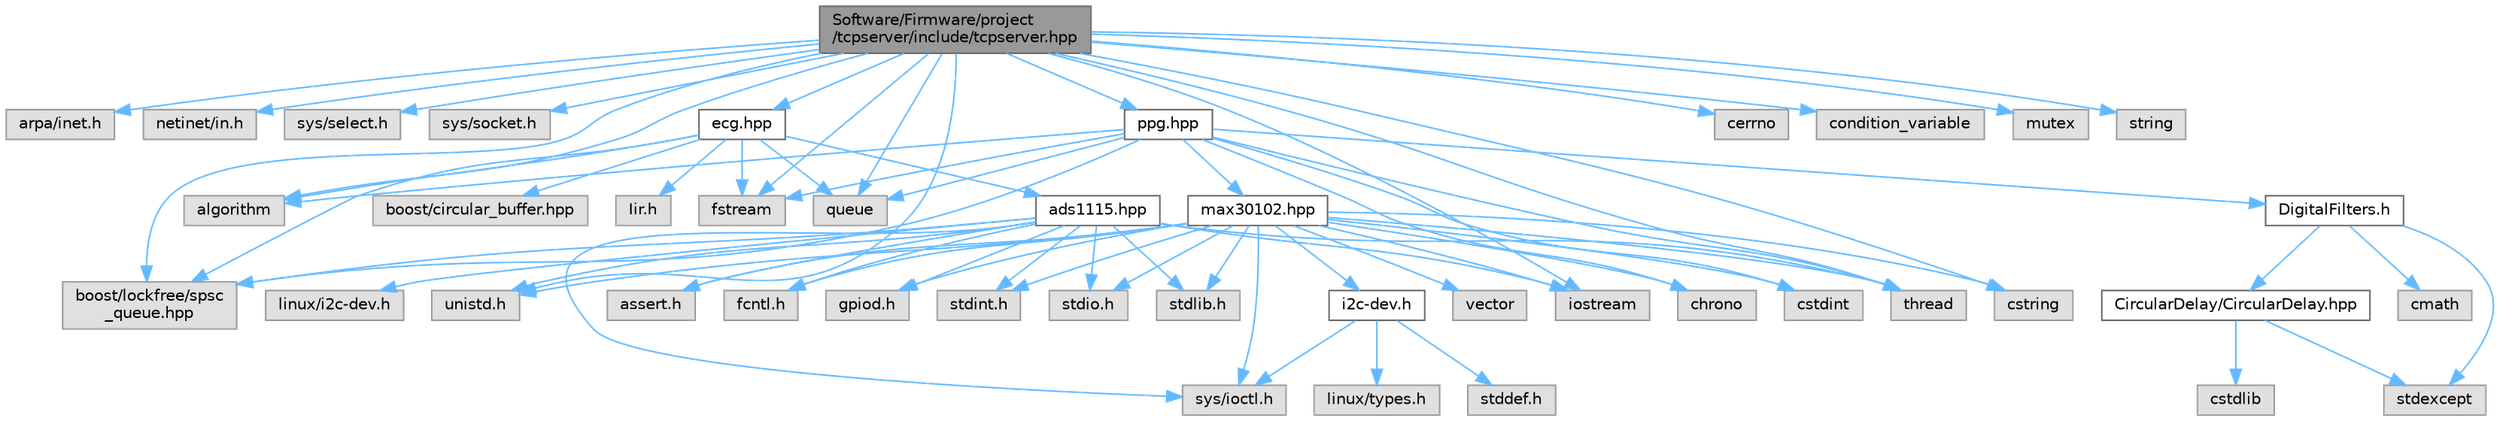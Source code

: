 digraph "Software/Firmware/project/tcpserver/include/tcpserver.hpp"
{
 // LATEX_PDF_SIZE
  bgcolor="transparent";
  edge [fontname=Helvetica,fontsize=10,labelfontname=Helvetica,labelfontsize=10];
  node [fontname=Helvetica,fontsize=10,shape=box,height=0.2,width=0.4];
  Node1 [id="Node000001",label="Software/Firmware/project\l/tcpserver/include/tcpserver.hpp",height=0.2,width=0.4,color="gray40", fillcolor="grey60", style="filled", fontcolor="black",tooltip=" "];
  Node1 -> Node2 [id="edge1_Node000001_Node000002",color="steelblue1",style="solid",tooltip=" "];
  Node2 [id="Node000002",label="arpa/inet.h",height=0.2,width=0.4,color="grey60", fillcolor="#E0E0E0", style="filled",tooltip=" "];
  Node1 -> Node3 [id="edge2_Node000001_Node000003",color="steelblue1",style="solid",tooltip=" "];
  Node3 [id="Node000003",label="netinet/in.h",height=0.2,width=0.4,color="grey60", fillcolor="#E0E0E0", style="filled",tooltip=" "];
  Node1 -> Node4 [id="edge3_Node000001_Node000004",color="steelblue1",style="solid",tooltip=" "];
  Node4 [id="Node000004",label="sys/select.h",height=0.2,width=0.4,color="grey60", fillcolor="#E0E0E0", style="filled",tooltip=" "];
  Node1 -> Node5 [id="edge4_Node000001_Node000005",color="steelblue1",style="solid",tooltip=" "];
  Node5 [id="Node000005",label="sys/socket.h",height=0.2,width=0.4,color="grey60", fillcolor="#E0E0E0", style="filled",tooltip=" "];
  Node1 -> Node6 [id="edge5_Node000001_Node000006",color="steelblue1",style="solid",tooltip=" "];
  Node6 [id="Node000006",label="unistd.h",height=0.2,width=0.4,color="grey60", fillcolor="#E0E0E0", style="filled",tooltip=" "];
  Node1 -> Node7 [id="edge6_Node000001_Node000007",color="steelblue1",style="solid",tooltip=" "];
  Node7 [id="Node000007",label="algorithm",height=0.2,width=0.4,color="grey60", fillcolor="#E0E0E0", style="filled",tooltip=" "];
  Node1 -> Node8 [id="edge7_Node000001_Node000008",color="steelblue1",style="solid",tooltip=" "];
  Node8 [id="Node000008",label="boost/lockfree/spsc\l_queue.hpp",height=0.2,width=0.4,color="grey60", fillcolor="#E0E0E0", style="filled",tooltip=" "];
  Node1 -> Node9 [id="edge8_Node000001_Node000009",color="steelblue1",style="solid",tooltip=" "];
  Node9 [id="Node000009",label="cerrno",height=0.2,width=0.4,color="grey60", fillcolor="#E0E0E0", style="filled",tooltip=" "];
  Node1 -> Node10 [id="edge9_Node000001_Node000010",color="steelblue1",style="solid",tooltip=" "];
  Node10 [id="Node000010",label="condition_variable",height=0.2,width=0.4,color="grey60", fillcolor="#E0E0E0", style="filled",tooltip=" "];
  Node1 -> Node11 [id="edge10_Node000001_Node000011",color="steelblue1",style="solid",tooltip=" "];
  Node11 [id="Node000011",label="cstring",height=0.2,width=0.4,color="grey60", fillcolor="#E0E0E0", style="filled",tooltip=" "];
  Node1 -> Node12 [id="edge11_Node000001_Node000012",color="steelblue1",style="solid",tooltip=" "];
  Node12 [id="Node000012",label="fstream",height=0.2,width=0.4,color="grey60", fillcolor="#E0E0E0", style="filled",tooltip=" "];
  Node1 -> Node13 [id="edge12_Node000001_Node000013",color="steelblue1",style="solid",tooltip=" "];
  Node13 [id="Node000013",label="iostream",height=0.2,width=0.4,color="grey60", fillcolor="#E0E0E0", style="filled",tooltip=" "];
  Node1 -> Node14 [id="edge13_Node000001_Node000014",color="steelblue1",style="solid",tooltip=" "];
  Node14 [id="Node000014",label="mutex",height=0.2,width=0.4,color="grey60", fillcolor="#E0E0E0", style="filled",tooltip=" "];
  Node1 -> Node15 [id="edge14_Node000001_Node000015",color="steelblue1",style="solid",tooltip=" "];
  Node15 [id="Node000015",label="queue",height=0.2,width=0.4,color="grey60", fillcolor="#E0E0E0", style="filled",tooltip=" "];
  Node1 -> Node16 [id="edge15_Node000001_Node000016",color="steelblue1",style="solid",tooltip=" "];
  Node16 [id="Node000016",label="string",height=0.2,width=0.4,color="grey60", fillcolor="#E0E0E0", style="filled",tooltip=" "];
  Node1 -> Node17 [id="edge16_Node000001_Node000017",color="steelblue1",style="solid",tooltip=" "];
  Node17 [id="Node000017",label="thread",height=0.2,width=0.4,color="grey60", fillcolor="#E0E0E0", style="filled",tooltip=" "];
  Node1 -> Node18 [id="edge17_Node000001_Node000018",color="steelblue1",style="solid",tooltip=" "];
  Node18 [id="Node000018",label="ecg.hpp",height=0.2,width=0.4,color="grey40", fillcolor="white", style="filled",URL="$ecg_8hpp.html",tooltip=" "];
  Node18 -> Node7 [id="edge18_Node000018_Node000007",color="steelblue1",style="solid",tooltip=" "];
  Node18 -> Node19 [id="edge19_Node000018_Node000019",color="steelblue1",style="solid",tooltip=" "];
  Node19 [id="Node000019",label="boost/circular_buffer.hpp",height=0.2,width=0.4,color="grey60", fillcolor="#E0E0E0", style="filled",tooltip=" "];
  Node18 -> Node8 [id="edge20_Node000018_Node000008",color="steelblue1",style="solid",tooltip=" "];
  Node18 -> Node12 [id="edge21_Node000018_Node000012",color="steelblue1",style="solid",tooltip=" "];
  Node18 -> Node15 [id="edge22_Node000018_Node000015",color="steelblue1",style="solid",tooltip=" "];
  Node18 -> Node20 [id="edge23_Node000018_Node000020",color="steelblue1",style="solid",tooltip=" "];
  Node20 [id="Node000020",label="Iir.h",height=0.2,width=0.4,color="grey60", fillcolor="#E0E0E0", style="filled",tooltip=" "];
  Node18 -> Node21 [id="edge24_Node000018_Node000021",color="steelblue1",style="solid",tooltip=" "];
  Node21 [id="Node000021",label="ads1115.hpp",height=0.2,width=0.4,color="grey40", fillcolor="white", style="filled",URL="$ads1115_8hpp.html",tooltip=" "];
  Node21 -> Node22 [id="edge25_Node000021_Node000022",color="steelblue1",style="solid",tooltip=" "];
  Node22 [id="Node000022",label="assert.h",height=0.2,width=0.4,color="grey60", fillcolor="#E0E0E0", style="filled",tooltip=" "];
  Node21 -> Node23 [id="edge26_Node000021_Node000023",color="steelblue1",style="solid",tooltip=" "];
  Node23 [id="Node000023",label="fcntl.h",height=0.2,width=0.4,color="grey60", fillcolor="#E0E0E0", style="filled",tooltip=" "];
  Node21 -> Node24 [id="edge27_Node000021_Node000024",color="steelblue1",style="solid",tooltip=" "];
  Node24 [id="Node000024",label="gpiod.h",height=0.2,width=0.4,color="grey60", fillcolor="#E0E0E0", style="filled",tooltip=" "];
  Node21 -> Node25 [id="edge28_Node000021_Node000025",color="steelblue1",style="solid",tooltip=" "];
  Node25 [id="Node000025",label="linux/i2c-dev.h",height=0.2,width=0.4,color="grey60", fillcolor="#E0E0E0", style="filled",tooltip=" "];
  Node21 -> Node26 [id="edge29_Node000021_Node000026",color="steelblue1",style="solid",tooltip=" "];
  Node26 [id="Node000026",label="stdint.h",height=0.2,width=0.4,color="grey60", fillcolor="#E0E0E0", style="filled",tooltip=" "];
  Node21 -> Node27 [id="edge30_Node000021_Node000027",color="steelblue1",style="solid",tooltip=" "];
  Node27 [id="Node000027",label="stdio.h",height=0.2,width=0.4,color="grey60", fillcolor="#E0E0E0", style="filled",tooltip=" "];
  Node21 -> Node28 [id="edge31_Node000021_Node000028",color="steelblue1",style="solid",tooltip=" "];
  Node28 [id="Node000028",label="stdlib.h",height=0.2,width=0.4,color="grey60", fillcolor="#E0E0E0", style="filled",tooltip=" "];
  Node21 -> Node29 [id="edge32_Node000021_Node000029",color="steelblue1",style="solid",tooltip=" "];
  Node29 [id="Node000029",label="sys/ioctl.h",height=0.2,width=0.4,color="grey60", fillcolor="#E0E0E0", style="filled",tooltip=" "];
  Node21 -> Node6 [id="edge33_Node000021_Node000006",color="steelblue1",style="solid",tooltip=" "];
  Node21 -> Node8 [id="edge34_Node000021_Node000008",color="steelblue1",style="solid",tooltip=" "];
  Node21 -> Node13 [id="edge35_Node000021_Node000013",color="steelblue1",style="solid",tooltip=" "];
  Node21 -> Node17 [id="edge36_Node000021_Node000017",color="steelblue1",style="solid",tooltip=" "];
  Node1 -> Node30 [id="edge37_Node000001_Node000030",color="steelblue1",style="solid",tooltip=" "];
  Node30 [id="Node000030",label="ppg.hpp",height=0.2,width=0.4,color="grey40", fillcolor="white", style="filled",URL="$ppg_8hpp.html",tooltip=" "];
  Node30 -> Node7 [id="edge38_Node000030_Node000007",color="steelblue1",style="solid",tooltip=" "];
  Node30 -> Node8 [id="edge39_Node000030_Node000008",color="steelblue1",style="solid",tooltip=" "];
  Node30 -> Node31 [id="edge40_Node000030_Node000031",color="steelblue1",style="solid",tooltip=" "];
  Node31 [id="Node000031",label="chrono",height=0.2,width=0.4,color="grey60", fillcolor="#E0E0E0", style="filled",tooltip=" "];
  Node30 -> Node32 [id="edge41_Node000030_Node000032",color="steelblue1",style="solid",tooltip=" "];
  Node32 [id="Node000032",label="cstdint",height=0.2,width=0.4,color="grey60", fillcolor="#E0E0E0", style="filled",tooltip=" "];
  Node30 -> Node12 [id="edge42_Node000030_Node000012",color="steelblue1",style="solid",tooltip=" "];
  Node30 -> Node15 [id="edge43_Node000030_Node000015",color="steelblue1",style="solid",tooltip=" "];
  Node30 -> Node17 [id="edge44_Node000030_Node000017",color="steelblue1",style="solid",tooltip=" "];
  Node30 -> Node33 [id="edge45_Node000030_Node000033",color="steelblue1",style="solid",tooltip=" "];
  Node33 [id="Node000033",label="DigitalFilters.h",height=0.2,width=0.4,color="grey40", fillcolor="white", style="filled",URL="$DigitalFilters_8h.html",tooltip=" "];
  Node33 -> Node34 [id="edge46_Node000033_Node000034",color="steelblue1",style="solid",tooltip=" "];
  Node34 [id="Node000034",label="cmath",height=0.2,width=0.4,color="grey60", fillcolor="#E0E0E0", style="filled",tooltip=" "];
  Node33 -> Node35 [id="edge47_Node000033_Node000035",color="steelblue1",style="solid",tooltip=" "];
  Node35 [id="Node000035",label="stdexcept",height=0.2,width=0.4,color="grey60", fillcolor="#E0E0E0", style="filled",tooltip=" "];
  Node33 -> Node36 [id="edge48_Node000033_Node000036",color="steelblue1",style="solid",tooltip=" "];
  Node36 [id="Node000036",label="CircularDelay/CircularDelay.hpp",height=0.2,width=0.4,color="grey40", fillcolor="white", style="filled",URL="$CircularDelay_8hpp.html",tooltip=" "];
  Node36 -> Node37 [id="edge49_Node000036_Node000037",color="steelblue1",style="solid",tooltip=" "];
  Node37 [id="Node000037",label="cstdlib",height=0.2,width=0.4,color="grey60", fillcolor="#E0E0E0", style="filled",tooltip=" "];
  Node36 -> Node35 [id="edge50_Node000036_Node000035",color="steelblue1",style="solid",tooltip=" "];
  Node30 -> Node38 [id="edge51_Node000030_Node000038",color="steelblue1",style="solid",tooltip=" "];
  Node38 [id="Node000038",label="max30102.hpp",height=0.2,width=0.4,color="grey40", fillcolor="white", style="filled",URL="$max30102_8hpp.html",tooltip=" "];
  Node38 -> Node22 [id="edge52_Node000038_Node000022",color="steelblue1",style="solid",tooltip=" "];
  Node38 -> Node23 [id="edge53_Node000038_Node000023",color="steelblue1",style="solid",tooltip=" "];
  Node38 -> Node24 [id="edge54_Node000038_Node000024",color="steelblue1",style="solid",tooltip=" "];
  Node38 -> Node26 [id="edge55_Node000038_Node000026",color="steelblue1",style="solid",tooltip=" "];
  Node38 -> Node27 [id="edge56_Node000038_Node000027",color="steelblue1",style="solid",tooltip=" "];
  Node38 -> Node28 [id="edge57_Node000038_Node000028",color="steelblue1",style="solid",tooltip=" "];
  Node38 -> Node29 [id="edge58_Node000038_Node000029",color="steelblue1",style="solid",tooltip=" "];
  Node38 -> Node6 [id="edge59_Node000038_Node000006",color="steelblue1",style="solid",tooltip=" "];
  Node38 -> Node31 [id="edge60_Node000038_Node000031",color="steelblue1",style="solid",tooltip=" "];
  Node38 -> Node32 [id="edge61_Node000038_Node000032",color="steelblue1",style="solid",tooltip=" "];
  Node38 -> Node11 [id="edge62_Node000038_Node000011",color="steelblue1",style="solid",tooltip=" "];
  Node38 -> Node13 [id="edge63_Node000038_Node000013",color="steelblue1",style="solid",tooltip=" "];
  Node38 -> Node17 [id="edge64_Node000038_Node000017",color="steelblue1",style="solid",tooltip=" "];
  Node38 -> Node39 [id="edge65_Node000038_Node000039",color="steelblue1",style="solid",tooltip=" "];
  Node39 [id="Node000039",label="vector",height=0.2,width=0.4,color="grey60", fillcolor="#E0E0E0", style="filled",tooltip=" "];
  Node38 -> Node40 [id="edge66_Node000038_Node000040",color="steelblue1",style="solid",tooltip=" "];
  Node40 [id="Node000040",label="i2c-dev.h",height=0.2,width=0.4,color="grey40", fillcolor="white", style="filled",URL="$i2c-dev_8h.html",tooltip=" "];
  Node40 -> Node41 [id="edge67_Node000040_Node000041",color="steelblue1",style="solid",tooltip=" "];
  Node41 [id="Node000041",label="linux/types.h",height=0.2,width=0.4,color="grey60", fillcolor="#E0E0E0", style="filled",tooltip=" "];
  Node40 -> Node42 [id="edge68_Node000040_Node000042",color="steelblue1",style="solid",tooltip=" "];
  Node42 [id="Node000042",label="stddef.h",height=0.2,width=0.4,color="grey60", fillcolor="#E0E0E0", style="filled",tooltip=" "];
  Node40 -> Node29 [id="edge69_Node000040_Node000029",color="steelblue1",style="solid",tooltip=" "];
}
